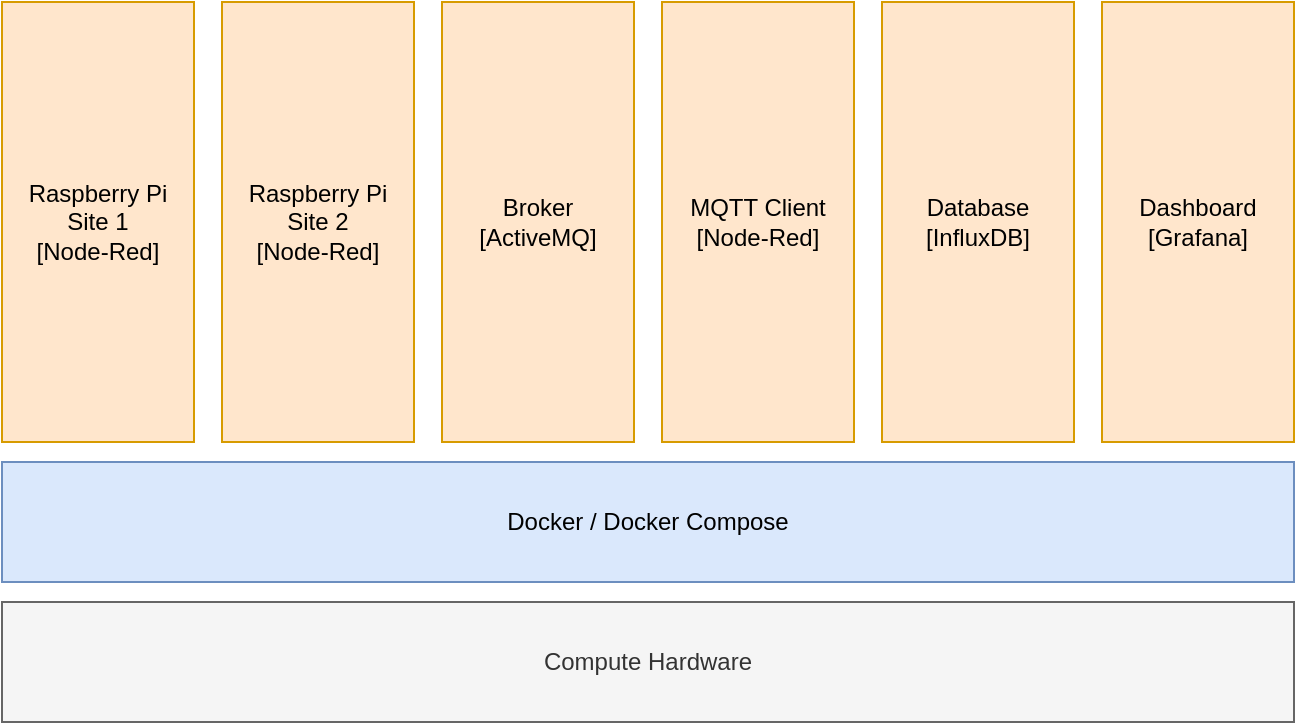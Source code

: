 <mxfile version="14.1.8" type="device"><diagram id="-HHH3BazxRdafT0zogxN" name="Page-1"><mxGraphModel dx="1086" dy="816" grid="1" gridSize="10" guides="1" tooltips="1" connect="1" arrows="1" fold="1" page="1" pageScale="1" pageWidth="827" pageHeight="1169" math="0" shadow="0"><root><mxCell id="0"/><mxCell id="1" parent="0"/><mxCell id="dQtmcmPob2SsTojTV86R-1" value="Docker / Docker Compose" style="rounded=0;whiteSpace=wrap;html=1;fillColor=#dae8fc;strokeColor=#6c8ebf;" parent="1" vertex="1"><mxGeometry x="80" y="330" width="646" height="60" as="geometry"/></mxCell><mxCell id="dQtmcmPob2SsTojTV86R-3" value="Compute Hardware" style="rounded=0;whiteSpace=wrap;html=1;fillColor=#f5f5f5;strokeColor=#666666;fontColor=#333333;" parent="1" vertex="1"><mxGeometry x="80" y="400" width="646" height="60" as="geometry"/></mxCell><mxCell id="dQtmcmPob2SsTojTV86R-4" value="Raspberry Pi&lt;br&gt;Site 1&lt;br&gt;[Node-Red]" style="rounded=0;whiteSpace=wrap;html=1;fillColor=#ffe6cc;strokeColor=#d79b00;" parent="1" vertex="1"><mxGeometry x="80" y="100" width="96" height="220" as="geometry"/></mxCell><mxCell id="dQtmcmPob2SsTojTV86R-5" value="Broker&lt;br&gt;[ActiveMQ]" style="rounded=0;whiteSpace=wrap;html=1;fillColor=#ffe6cc;strokeColor=#d79b00;" parent="1" vertex="1"><mxGeometry x="300" y="100" width="96" height="220" as="geometry"/></mxCell><mxCell id="dQtmcmPob2SsTojTV86R-6" value="Database&lt;br&gt;[InfluxDB]" style="rounded=0;whiteSpace=wrap;html=1;fillColor=#ffe6cc;strokeColor=#d79b00;" parent="1" vertex="1"><mxGeometry x="520" y="100" width="96" height="220" as="geometry"/></mxCell><mxCell id="dQtmcmPob2SsTojTV86R-7" value="Dashboard&lt;br&gt;[Grafana]" style="rounded=0;whiteSpace=wrap;html=1;fillColor=#ffe6cc;strokeColor=#d79b00;" parent="1" vertex="1"><mxGeometry x="630" y="100" width="96" height="220" as="geometry"/></mxCell><mxCell id="MR1UTgR5QfCT7Oes-mWE-1" value="Raspberry Pi&lt;br&gt;Site 2&lt;br&gt;[Node-Red]" style="rounded=0;whiteSpace=wrap;html=1;fillColor=#ffe6cc;strokeColor=#d79b00;" parent="1" vertex="1"><mxGeometry x="190" y="100" width="96" height="220" as="geometry"/></mxCell><mxCell id="MR1UTgR5QfCT7Oes-mWE-2" value="MQTT Client&lt;br&gt;[Node-Red]" style="rounded=0;whiteSpace=wrap;html=1;fillColor=#ffe6cc;strokeColor=#d79b00;" parent="1" vertex="1"><mxGeometry x="410" y="100" width="96" height="220" as="geometry"/></mxCell></root></mxGraphModel></diagram></mxfile>